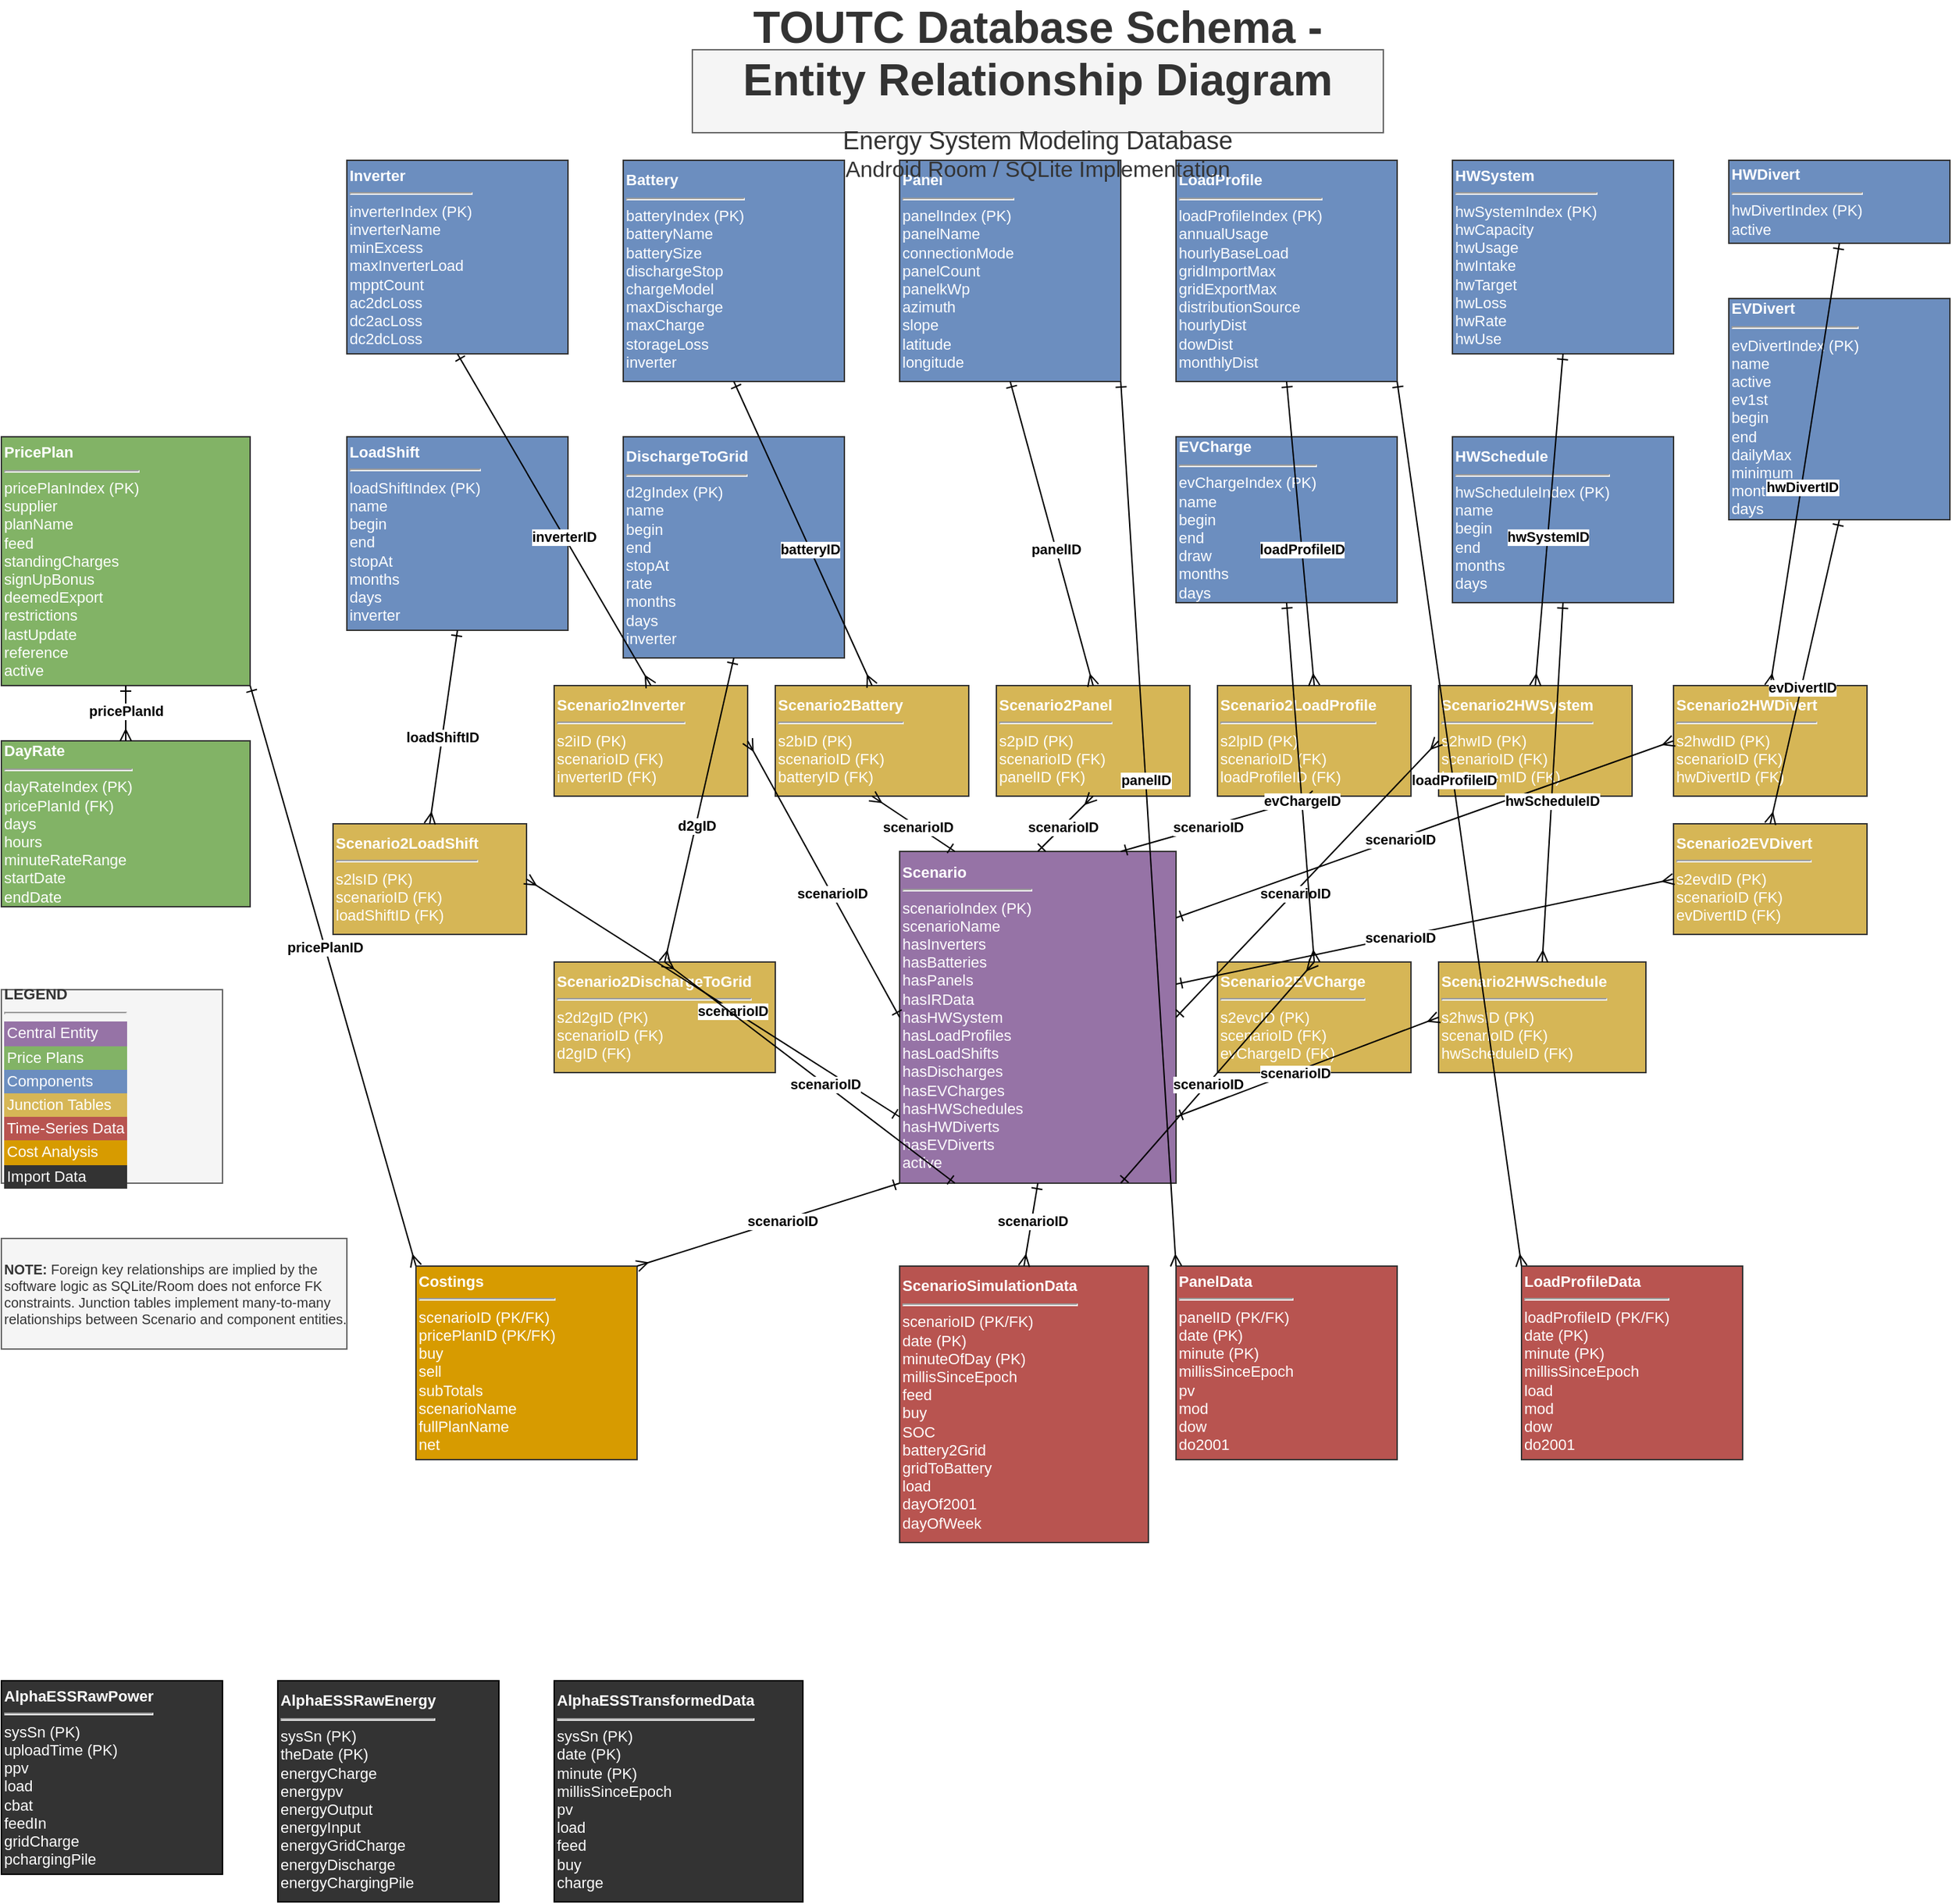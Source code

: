 <?xml version="1.0" encoding="UTF-8"?>
<mxfile version="24.7.7" type="device">
  <diagram name="ToutcDB Schema" id="database-schema">
    <mxGraphModel dx="2074" dy="1196" grid="1" gridSize="10" guides="1" tooltips="1" connect="1" arrows="1" fold="1" page="1" pageScale="1" pageWidth="1654" pageHeight="2336" math="0" shadow="0">
      <root>
        <mxCell id="0" />
        <mxCell id="1" parent="0" />
        
        <!-- Central Scenario Entity -->
        <mxCell id="scenario" value="&lt;b&gt;Scenario&lt;/b&gt;&lt;hr&gt;scenarioIndex (PK)&lt;br&gt;scenarioName&lt;br&gt;hasInverters&lt;br&gt;hasBatteries&lt;br&gt;hasPanels&lt;br&gt;hasIRData&lt;br&gt;hasHWSystem&lt;br&gt;hasLoadProfiles&lt;br&gt;hasLoadShifts&lt;br&gt;hasDischarges&lt;br&gt;hasEVCharges&lt;br&gt;hasHWSchedules&lt;br&gt;hasHWDiverts&lt;br&gt;hasEVDiverts&lt;br&gt;active" style="whiteSpace=wrap;html=1;align=left;fontSize=11;fillColor=#9673a6;strokeColor=#333333;fontColor=#ffffff;" vertex="1" parent="1">
          <mxGeometry x="750" y="600" width="200" height="240" as="geometry" />
        </mxCell>
        
        <!-- Price Plan Entities -->
        <mxCell id="priceplan" value="&lt;b&gt;PricePlan&lt;/b&gt;&lt;hr&gt;pricePlanIndex (PK)&lt;br&gt;supplier&lt;br&gt;planName&lt;br&gt;feed&lt;br&gt;standingCharges&lt;br&gt;signUpBonus&lt;br&gt;deemedExport&lt;br&gt;restrictions&lt;br&gt;lastUpdate&lt;br&gt;reference&lt;br&gt;active" style="whiteSpace=wrap;html=1;align=left;fontSize=11;fillColor=#82b366;strokeColor=#333333;fontColor=#ffffff;" vertex="1" parent="1">
          <mxGeometry x="100" y="300" width="180" height="180" as="geometry" />
        </mxCell>
        
        <mxCell id="dayrate" value="&lt;b&gt;DayRate&lt;/b&gt;&lt;hr&gt;dayRateIndex (PK)&lt;br&gt;pricePlanId (FK)&lt;br&gt;days&lt;br&gt;hours&lt;br&gt;minuteRateRange&lt;br&gt;startDate&lt;br&gt;endDate" style="whiteSpace=wrap;html=1;align=left;fontSize=11;fillColor=#82b366;strokeColor=#333333;fontColor=#ffffff;" vertex="1" parent="1">
          <mxGeometry x="100" y="520" width="180" height="120" as="geometry" />
        </mxCell>
        
        <!-- Component Entities -->
        <mxCell id="inverter" value="&lt;b&gt;Inverter&lt;/b&gt;&lt;hr&gt;inverterIndex (PK)&lt;br&gt;inverterName&lt;br&gt;minExcess&lt;br&gt;maxInverterLoad&lt;br&gt;mpptCount&lt;br&gt;ac2dcLoss&lt;br&gt;dc2acLoss&lt;br&gt;dc2dcLoss" style="whiteSpace=wrap;html=1;align=left;fontSize=11;fillColor=#6c8ebf;strokeColor=#333333;fontColor=#ffffff;" vertex="1" parent="1">
          <mxGeometry x="350" y="100" width="160" height="140" as="geometry" />
        </mxCell>
        
        <mxCell id="battery" value="&lt;b&gt;Battery&lt;/b&gt;&lt;hr&gt;batteryIndex (PK)&lt;br&gt;batteryName&lt;br&gt;batterySize&lt;br&gt;dischargeStop&lt;br&gt;chargeModel&lt;br&gt;maxDischarge&lt;br&gt;maxCharge&lt;br&gt;storageLoss&lt;br&gt;inverter" style="whiteSpace=wrap;html=1;align=left;fontSize=11;fillColor=#6c8ebf;strokeColor=#333333;fontColor=#ffffff;" vertex="1" parent="1">
          <mxGeometry x="550" y="100" width="160" height="160" as="geometry" />
        </mxCell>
        
        <mxCell id="panel" value="&lt;b&gt;Panel&lt;/b&gt;&lt;hr&gt;panelIndex (PK)&lt;br&gt;panelName&lt;br&gt;connectionMode&lt;br&gt;panelCount&lt;br&gt;panelkWp&lt;br&gt;azimuth&lt;br&gt;slope&lt;br&gt;latitude&lt;br&gt;longitude" style="whiteSpace=wrap;html=1;align=left;fontSize=11;fillColor=#6c8ebf;strokeColor=#333333;fontColor=#ffffff;" vertex="1" parent="1">
          <mxGeometry x="750" y="100" width="160" height="160" as="geometry" />
        </mxCell>
        
        <mxCell id="loadprofile" value="&lt;b&gt;LoadProfile&lt;/b&gt;&lt;hr&gt;loadProfileIndex (PK)&lt;br&gt;annualUsage&lt;br&gt;hourlyBaseLoad&lt;br&gt;gridImportMax&lt;br&gt;gridExportMax&lt;br&gt;distributionSource&lt;br&gt;hourlyDist&lt;br&gt;dowDist&lt;br&gt;monthlyDist" style="whiteSpace=wrap;html=1;align=left;fontSize=11;fillColor=#6c8ebf;strokeColor=#333333;fontColor=#ffffff;" vertex="1" parent="1">
          <mxGeometry x="950" y="100" width="160" height="160" as="geometry" />
        </mxCell>
        
        <mxCell id="hwsystem" value="&lt;b&gt;HWSystem&lt;/b&gt;&lt;hr&gt;hwSystemIndex (PK)&lt;br&gt;hwCapacity&lt;br&gt;hwUsage&lt;br&gt;hwIntake&lt;br&gt;hwTarget&lt;br&gt;hwLoss&lt;br&gt;hwRate&lt;br&gt;hwUse" style="whiteSpace=wrap;html=1;align=left;fontSize=11;fillColor=#6c8ebf;strokeColor=#333333;fontColor=#ffffff;" vertex="1" parent="1">
          <mxGeometry x="1150" y="100" width="160" height="140" as="geometry" />
        </mxCell>
        
        <mxCell id="loadshift" value="&lt;b&gt;LoadShift&lt;/b&gt;&lt;hr&gt;loadShiftIndex (PK)&lt;br&gt;name&lt;br&gt;begin&lt;br&gt;end&lt;br&gt;stopAt&lt;br&gt;months&lt;br&gt;days&lt;br&gt;inverter" style="whiteSpace=wrap;html=1;align=left;fontSize=11;fillColor=#6c8ebf;strokeColor=#333333;fontColor=#ffffff;" vertex="1" parent="1">
          <mxGeometry x="350" y="300" width="160" height="140" as="geometry" />
        </mxCell>
        
        <mxCell id="discharge2grid" value="&lt;b&gt;DischargeToGrid&lt;/b&gt;&lt;hr&gt;d2gIndex (PK)&lt;br&gt;name&lt;br&gt;begin&lt;br&gt;end&lt;br&gt;stopAt&lt;br&gt;rate&lt;br&gt;months&lt;br&gt;days&lt;br&gt;inverter" style="whiteSpace=wrap;html=1;align=left;fontSize=11;fillColor=#6c8ebf;strokeColor=#333333;fontColor=#ffffff;" vertex="1" parent="1">
          <mxGeometry x="550" y="300" width="160" height="160" as="geometry" />
        </mxCell>
        
        <mxCell id="evcharge" value="&lt;b&gt;EVCharge&lt;/b&gt;&lt;hr&gt;evChargeIndex (PK)&lt;br&gt;name&lt;br&gt;begin&lt;br&gt;end&lt;br&gt;draw&lt;br&gt;months&lt;br&gt;days" style="whiteSpace=wrap;html=1;align=left;fontSize=11;fillColor=#6c8ebf;strokeColor=#333333;fontColor=#ffffff;" vertex="1" parent="1">
          <mxGeometry x="950" y="300" width="160" height="120" as="geometry" />
        </mxCell>
        
        <mxCell id="hwschedule" value="&lt;b&gt;HWSchedule&lt;/b&gt;&lt;hr&gt;hwScheduleIndex (PK)&lt;br&gt;name&lt;br&gt;begin&lt;br&gt;end&lt;br&gt;months&lt;br&gt;days" style="whiteSpace=wrap;html=1;align=left;fontSize=11;fillColor=#6c8ebf;strokeColor=#333333;fontColor=#ffffff;" vertex="1" parent="1">
          <mxGeometry x="1150" y="300" width="160" height="120" as="geometry" />
        </mxCell>
        
        <mxCell id="hwdivert" value="&lt;b&gt;HWDivert&lt;/b&gt;&lt;hr&gt;hwDivertIndex (PK)&lt;br&gt;active" style="whiteSpace=wrap;html=1;align=left;fontSize=11;fillColor=#6c8ebf;strokeColor=#333333;fontColor=#ffffff;" vertex="1" parent="1">
          <mxGeometry x="1350" y="100" width="160" height="60" as="geometry" />
        </mxCell>
        
        <mxCell id="evdivert" value="&lt;b&gt;EVDivert&lt;/b&gt;&lt;hr&gt;evDivertIndex (PK)&lt;br&gt;name&lt;br&gt;active&lt;br&gt;ev1st&lt;br&gt;begin&lt;br&gt;end&lt;br&gt;dailyMax&lt;br&gt;minimum&lt;br&gt;months&lt;br&gt;days" style="whiteSpace=wrap;html=1;align=left;fontSize=11;fillColor=#6c8ebf;strokeColor=#333333;fontColor=#ffffff;" vertex="1" parent="1">
          <mxGeometry x="1350" y="200" width="160" height="160" as="geometry" />
        </mxCell>
        
        <!-- Junction Tables -->
        <mxCell id="s2inverter" value="&lt;b&gt;Scenario2Inverter&lt;/b&gt;&lt;hr&gt;s2iID (PK)&lt;br&gt;scenarioID (FK)&lt;br&gt;inverterID (FK)" style="whiteSpace=wrap;html=1;align=left;fontSize=11;fillColor=#d6b656;strokeColor=#333333;fontColor=#ffffff;" vertex="1" parent="1">
          <mxGeometry x="500" y="480" width="140" height="80" as="geometry" />
        </mxCell>
        
        <mxCell id="s2battery" value="&lt;b&gt;Scenario2Battery&lt;/b&gt;&lt;hr&gt;s2bID (PK)&lt;br&gt;scenarioID (FK)&lt;br&gt;batteryID (FK)" style="whiteSpace=wrap;html=1;align=left;fontSize=11;fillColor=#d6b656;strokeColor=#333333;fontColor=#ffffff;" vertex="1" parent="1">
          <mxGeometry x="660" y="480" width="140" height="80" as="geometry" />
        </mxCell>
        
        <mxCell id="s2panel" value="&lt;b&gt;Scenario2Panel&lt;/b&gt;&lt;hr&gt;s2pID (PK)&lt;br&gt;scenarioID (FK)&lt;br&gt;panelID (FK)" style="whiteSpace=wrap;html=1;align=left;fontSize=11;fillColor=#d6b656;strokeColor=#333333;fontColor=#ffffff;" vertex="1" parent="1">
          <mxGeometry x="820" y="480" width="140" height="80" as="geometry" />
        </mxCell>
        
        <mxCell id="s2loadprofile" value="&lt;b&gt;Scenario2LoadProfile&lt;/b&gt;&lt;hr&gt;s2lpID (PK)&lt;br&gt;scenarioID (FK)&lt;br&gt;loadProfileID (FK)" style="whiteSpace=wrap;html=1;align=left;fontSize=11;fillColor=#d6b656;strokeColor=#333333;fontColor=#ffffff;" vertex="1" parent="1">
          <mxGeometry x="980" y="480" width="140" height="80" as="geometry" />
        </mxCell>
        
        <mxCell id="s2hwsystem" value="&lt;b&gt;Scenario2HWSystem&lt;/b&gt;&lt;hr&gt;s2hwID (PK)&lt;br&gt;scenarioID (FK)&lt;br&gt;hwSystemID (FK)" style="whiteSpace=wrap;html=1;align=left;fontSize=11;fillColor=#d6b656;strokeColor=#333333;fontColor=#ffffff;" vertex="1" parent="1">
          <mxGeometry x="1140" y="480" width="140" height="80" as="geometry" />
        </mxCell>
        
        <mxCell id="s2loadshift" value="&lt;b&gt;Scenario2LoadShift&lt;/b&gt;&lt;hr&gt;s2lsID (PK)&lt;br&gt;scenarioID (FK)&lt;br&gt;loadShiftID (FK)" style="whiteSpace=wrap;html=1;align=left;fontSize=11;fillColor=#d6b656;strokeColor=#333333;fontColor=#ffffff;" vertex="1" parent="1">
          <mxGeometry x="340" y="580" width="140" height="80" as="geometry" />
        </mxCell>
        
        <mxCell id="s2discharge" value="&lt;b&gt;Scenario2DischargeToGrid&lt;/b&gt;&lt;hr&gt;s2d2gID (PK)&lt;br&gt;scenarioID (FK)&lt;br&gt;d2gID (FK)" style="whiteSpace=wrap;html=1;align=left;fontSize=11;fillColor=#d6b656;strokeColor=#333333;fontColor=#ffffff;" vertex="1" parent="1">
          <mxGeometry x="500" y="680" width="160" height="80" as="geometry" />
        </mxCell>
        
        <mxCell id="s2evcharge" value="&lt;b&gt;Scenario2EVCharge&lt;/b&gt;&lt;hr&gt;s2evcID (PK)&lt;br&gt;scenarioID (FK)&lt;br&gt;evChargeID (FK)" style="whiteSpace=wrap;html=1;align=left;fontSize=11;fillColor=#d6b656;strokeColor=#333333;fontColor=#ffffff;" vertex="1" parent="1">
          <mxGeometry x="980" y="680" width="140" height="80" as="geometry" />
        </mxCell>
        
        <mxCell id="s2hwschedule" value="&lt;b&gt;Scenario2HWSchedule&lt;/b&gt;&lt;hr&gt;s2hwsID (PK)&lt;br&gt;scenarioID (FK)&lt;br&gt;hwScheduleID (FK)" style="whiteSpace=wrap;html=1;align=left;fontSize=11;fillColor=#d6b656;strokeColor=#333333;fontColor=#ffffff;" vertex="1" parent="1">
          <mxGeometry x="1140" y="680" width="150" height="80" as="geometry" />
        </mxCell>
        
        <mxCell id="s2hwdivert" value="&lt;b&gt;Scenario2HWDivert&lt;/b&gt;&lt;hr&gt;s2hwdID (PK)&lt;br&gt;scenarioID (FK)&lt;br&gt;hwDivertID (FK)" style="whiteSpace=wrap;html=1;align=left;fontSize=11;fillColor=#d6b656;strokeColor=#333333;fontColor=#ffffff;" vertex="1" parent="1">
          <mxGeometry x="1310" y="480" width="140" height="80" as="geometry" />
        </mxCell>
        
        <mxCell id="s2evdivert" value="&lt;b&gt;Scenario2EVDivert&lt;/b&gt;&lt;hr&gt;s2evdID (PK)&lt;br&gt;scenarioID (FK)&lt;br&gt;evDivertID (FK)" style="whiteSpace=wrap;html=1;align=left;fontSize=11;fillColor=#d6b656;strokeColor=#333333;fontColor=#ffffff;" vertex="1" parent="1">
          <mxGeometry x="1310" y="580" width="140" height="80" as="geometry" />
        </mxCell>
        
        <!-- Data Tables -->
        <mxCell id="loadprofiledata" value="&lt;b&gt;LoadProfileData&lt;/b&gt;&lt;hr&gt;loadProfileID (PK/FK)&lt;br&gt;date (PK)&lt;br&gt;minute (PK)&lt;br&gt;millisSinceEpoch&lt;br&gt;load&lt;br&gt;mod&lt;br&gt;dow&lt;br&gt;do2001" style="whiteSpace=wrap;html=1;align=left;fontSize=11;fillColor=#b85450;strokeColor=#333333;fontColor=#ffffff;" vertex="1" parent="1">
          <mxGeometry x="1200" y="900" width="160" height="140" as="geometry" />
        </mxCell>
        
        <mxCell id="scenariosimdata" value="&lt;b&gt;ScenarioSimulationData&lt;/b&gt;&lt;hr&gt;scenarioID (PK/FK)&lt;br&gt;date (PK)&lt;br&gt;minuteOfDay (PK)&lt;br&gt;millisSinceEpoch&lt;br&gt;feed&lt;br&gt;buy&lt;br&gt;SOC&lt;br&gt;battery2Grid&lt;br&gt;gridToBattery&lt;br&gt;load&lt;br&gt;dayOf2001&lt;br&gt;dayOfWeek" style="whiteSpace=wrap;html=1;align=left;fontSize=11;fillColor=#b85450;strokeColor=#333333;fontColor=#ffffff;" vertex="1" parent="1">
          <mxGeometry x="750" y="900" width="180" height="200" as="geometry" />
        </mxCell>
        
        <mxCell id="paneldata" value="&lt;b&gt;PanelData&lt;/b&gt;&lt;hr&gt;panelID (PK/FK)&lt;br&gt;date (PK)&lt;br&gt;minute (PK)&lt;br&gt;millisSinceEpoch&lt;br&gt;pv&lt;br&gt;mod&lt;br&gt;dow&lt;br&gt;do2001" style="whiteSpace=wrap;html=1;align=left;fontSize=11;fillColor=#b85450;strokeColor=#333333;fontColor=#ffffff;" vertex="1" parent="1">
          <mxGeometry x="950" y="900" width="160" height="140" as="geometry" />
        </mxCell>
        
        <!-- Cost Analysis -->
        <mxCell id="costings" value="&lt;b&gt;Costings&lt;/b&gt;&lt;hr&gt;scenarioID (PK/FK)&lt;br&gt;pricePlanID (PK/FK)&lt;br&gt;buy&lt;br&gt;sell&lt;br&gt;subTotals&lt;br&gt;scenarioName&lt;br&gt;fullPlanName&lt;br&gt;net" style="whiteSpace=wrap;html=1;align=left;fontSize=11;fillColor=#d79b00;strokeColor=#333333;fontColor=#ffffff;" vertex="1" parent="1">
          <mxGeometry x="400" y="900" width="160" height="140" as="geometry" />
        </mxCell>
        
        <!-- AlphaESS Import Data -->
        <mxCell id="alphaessrawpower" value="&lt;b&gt;AlphaESSRawPower&lt;/b&gt;&lt;hr&gt;sysSn (PK)&lt;br&gt;uploadTime (PK)&lt;br&gt;ppv&lt;br&gt;load&lt;br&gt;cbat&lt;br&gt;feedIn&lt;br&gt;gridCharge&lt;br&gt;pchargingPile" style="whiteSpace=wrap;html=1;align=left;fontSize=11;fillColor=#333333;strokeColor=#000000;fontColor=#ffffff;" vertex="1" parent="1">
          <mxGeometry x="100" y="1200" width="160" height="140" as="geometry" />
        </mxCell>
        
        <mxCell id="alphaessrawenergy" value="&lt;b&gt;AlphaESSRawEnergy&lt;/b&gt;&lt;hr&gt;sysSn (PK)&lt;br&gt;theDate (PK)&lt;br&gt;energyCharge&lt;br&gt;energypv&lt;br&gt;energyOutput&lt;br&gt;energyInput&lt;br&gt;energyGridCharge&lt;br&gt;energyDischarge&lt;br&gt;energyChargingPile" style="whiteSpace=wrap;html=1;align=left;fontSize=11;fillColor=#333333;strokeColor=#000000;fontColor=#ffffff;" vertex="1" parent="1">
          <mxGeometry x="300" y="1200" width="160" height="160" as="geometry" />
        </mxCell>
        
        <mxCell id="alphaessransformed" value="&lt;b&gt;AlphaESSTransformedData&lt;/b&gt;&lt;hr&gt;sysSn (PK)&lt;br&gt;date (PK)&lt;br&gt;minute (PK)&lt;br&gt;millisSinceEpoch&lt;br&gt;pv&lt;br&gt;load&lt;br&gt;feed&lt;br&gt;buy&lt;br&gt;charge" style="whiteSpace=wrap;html=1;align=left;fontSize=11;fillColor=#333333;strokeColor=#000000;fontColor=#ffffff;" vertex="1" parent="1">
          <mxGeometry x="500" y="1200" width="180" height="160" as="geometry" />
        </mxCell>
        
        <!-- Relationships -->
        <!-- PricePlan to DayRate (1:many) -->
        <mxCell id="rel1" style="endArrow=ERmany;html=1;rounded=1;exitX=0.5;exitY=1;exitDx=0;exitDy=0;entryX=0.5;entryY=0;entryDx=0;entryDy=0;startArrow=ERone;startFill=0;endFill=0;" edge="1" parent="1" source="priceplan" target="dayrate">
          <mxGeometry width="50" height="50" relative="1" as="geometry">
            <mxPoint x="500" y="700" as="sourcePoint" />
            <mxPoint x="550" y="650" as="targetPoint" />
          </mxGeometry>
        </mxCell>
        <mxCell id="rel1_label" value="pricePlanId" style="edgeLabel;html=1;align=center;verticalAlign=middle;resizable=0;points=[];fontSize=10;fontStyle=1;" vertex="1" connectable="0" parent="rel1">
          <mxGeometry x="-0.1" y="0" relative="1" as="geometry">
            <mxPoint as="offset" />
          </mxGeometry>
        </mxCell>
        
        <!-- Scenario to Junction Tables -->
        <mxCell id="rel2" style="endArrow=ERmany;html=1;rounded=1;exitX=0;exitY=0.5;exitDx=0;exitDy=0;entryX=1;entryY=0.5;entryDx=0;entryDy=0;startArrow=ERone;startFill=0;endFill=0;" edge="1" parent="1" source="scenario" target="s2inverter">
          <mxGeometry width="50" height="50" relative="1" as="geometry">
            <mxPoint x="500" y="700" as="sourcePoint" />
            <mxPoint x="550" y="650" as="targetPoint" />
          </mxGeometry>
        </mxCell>
        <mxCell id="rel2_label" value="scenarioID" style="edgeLabel;html=1;align=center;verticalAlign=middle;resizable=0;points=[];fontSize=10;fontStyle=1;" vertex="1" connectable="0" parent="rel2">
          <mxGeometry x="-0.1" y="0" relative="1" as="geometry">
            <mxPoint as="offset" />
          </mxGeometry>
        </mxCell>
        
        <mxCell id="rel3" style="endArrow=ERmany;html=1;rounded=1;exitX=0.2;exitY=0;exitDx=0;exitDy=0;entryX=0.5;entryY=1;entryDx=0;entryDy=0;startArrow=ERone;startFill=0;endFill=0;" edge="1" parent="1" source="scenario" target="s2battery">
          <mxGeometry width="50" height="50" relative="1" as="geometry">
            <mxPoint x="500" y="700" as="sourcePoint" />
            <mxPoint x="550" y="650" as="targetPoint" />
          </mxGeometry>
        </mxCell>
        <mxCell id="rel3_label" value="scenarioID" style="edgeLabel;html=1;align=center;verticalAlign=middle;resizable=0;points=[];fontSize=10;fontStyle=1;" vertex="1" connectable="0" parent="rel3">
          <mxGeometry x="-0.1" y="0" relative="1" as="geometry">
            <mxPoint as="offset" />
          </mxGeometry>
        </mxCell>
        
        <mxCell id="rel4" style="endArrow=ERmany;html=1;rounded=1;exitX=0.5;exitY=0;exitDx=0;exitDy=0;entryX=0.5;entryY=1;entryDx=0;entryDy=0;startArrow=ERone;startFill=0;endFill=0;" edge="1" parent="1" source="scenario" target="s2panel">
          <mxGeometry width="50" height="50" relative="1" as="geometry">
            <mxPoint x="500" y="700" as="sourcePoint" />
            <mxPoint x="550" y="650" as="targetPoint" />
          </mxGeometry>
        </mxCell>
        <mxCell id="rel4_label" value="scenarioID" style="edgeLabel;html=1;align=center;verticalAlign=middle;resizable=0;points=[];fontSize=10;fontStyle=1;" vertex="1" connectable="0" parent="rel4">
          <mxGeometry x="-0.1" y="0" relative="1" as="geometry">
            <mxPoint as="offset" />
          </mxGeometry>
        </mxCell>
        
        <mxCell id="rel5" style="endArrow=ERmany;html=1;rounded=1;exitX=0.8;exitY=0;exitDx=0;exitDy=0;entryX=0.5;entryY=1;entryDx=0;entryDy=0;startArrow=ERone;startFill=0;endFill=0;" edge="1" parent="1" source="scenario" target="s2loadprofile">
          <mxGeometry width="50" height="50" relative="1" as="geometry">
            <mxPoint x="500" y="700" as="sourcePoint" />
            <mxPoint x="550" y="650" as="targetPoint" />
          </mxGeometry>
        </mxCell>
        <mxCell id="rel5_label" value="scenarioID" style="edgeLabel;html=1;align=center;verticalAlign=middle;resizable=0;points=[];fontSize=10;fontStyle=1;" vertex="1" connectable="0" parent="rel5">
          <mxGeometry x="-0.1" y="0" relative="1" as="geometry">
            <mxPoint as="offset" />
          </mxGeometry>
        </mxCell>
        
        <mxCell id="rel6" style="endArrow=ERmany;html=1;rounded=1;exitX=1;exitY=0.5;exitDx=0;exitDy=0;entryX=0;entryY=0.5;entryDx=0;entryDy=0;startArrow=ERone;startFill=0;endFill=0;" edge="1" parent="1" source="scenario" target="s2hwsystem">
          <mxGeometry width="50" height="50" relative="1" as="geometry">
            <mxPoint x="500" y="700" as="sourcePoint" />
            <mxPoint x="550" y="650" as="targetPoint" />
          </mxGeometry>
        </mxCell>
        <mxCell id="rel6_label" value="scenarioID" style="edgeLabel;html=1;align=center;verticalAlign=middle;resizable=0;points=[];fontSize=10;fontStyle=1;" vertex="1" connectable="0" parent="rel6">
          <mxGeometry x="-0.1" y="0" relative="1" as="geometry">
            <mxPoint as="offset" />
          </mxGeometry>
        </mxCell>
        
        <mxCell id="rel7" style="endArrow=ERmany;html=1;rounded=1;exitX=0;exitY=0.8;exitDx=0;exitDy=0;entryX=1;entryY=0.5;entryDx=0;entryDy=0;startArrow=ERone;startFill=0;endFill=0;" edge="1" parent="1" source="scenario" target="s2loadshift">
          <mxGeometry width="50" height="50" relative="1" as="geometry">
            <mxPoint x="500" y="700" as="sourcePoint" />
            <mxPoint x="550" y="650" as="targetPoint" />
          </mxGeometry>
        </mxCell>
        <mxCell id="rel7_label" value="scenarioID" style="edgeLabel;html=1;align=center;verticalAlign=middle;resizable=0;points=[];fontSize=10;fontStyle=1;" vertex="1" connectable="0" parent="rel7">
          <mxGeometry x="-0.1" y="0" relative="1" as="geometry">
            <mxPoint as="offset" />
          </mxGeometry>
        </mxCell>
        
        <mxCell id="rel8" style="endArrow=ERmany;html=1;rounded=1;exitX=0.2;exitY=1;exitDx=0;exitDy=0;entryX=0.5;entryY=0;entryDx=0;entryDy=0;startArrow=ERone;startFill=0;endFill=0;" edge="1" parent="1" source="scenario" target="s2discharge">
          <mxGeometry width="50" height="50" relative="1" as="geometry">
            <mxPoint x="500" y="700" as="sourcePoint" />
            <mxPoint x="550" y="650" as="targetPoint" />
          </mxGeometry>
        </mxCell>
        <mxCell id="rel8_label" value="scenarioID" style="edgeLabel;html=1;align=center;verticalAlign=middle;resizable=0;points=[];fontSize=10;fontStyle=1;" vertex="1" connectable="0" parent="rel8">
          <mxGeometry x="-0.1" y="0" relative="1" as="geometry">
            <mxPoint as="offset" />
          </mxGeometry>
        </mxCell>
        
        <mxCell id="rel9" style="endArrow=ERmany;html=1;rounded=1;exitX=0.8;exitY=1;exitDx=0;exitDy=0;entryX=0.5;entryY=0;entryDx=0;entryDy=0;startArrow=ERone;startFill=0;endFill=0;" edge="1" parent="1" source="scenario" target="s2evcharge">
          <mxGeometry width="50" height="50" relative="1" as="geometry">
            <mxPoint x="500" y="700" as="sourcePoint" />
            <mxPoint x="550" y="650" as="targetPoint" />
          </mxGeometry>
        </mxCell>
        <mxCell id="rel9_label" value="scenarioID" style="edgeLabel;html=1;align=center;verticalAlign=middle;resizable=0;points=[];fontSize=10;fontStyle=1;" vertex="1" connectable="0" parent="rel9">
          <mxGeometry x="-0.1" y="0" relative="1" as="geometry">
            <mxPoint as="offset" />
          </mxGeometry>
        </mxCell>
        
        <mxCell id="rel10" style="endArrow=ERmany;html=1;rounded=1;exitX=1;exitY=0.8;exitDx=0;exitDy=0;entryX=0;entryY=0.5;entryDx=0;entryDy=0;startArrow=ERone;startFill=0;endFill=0;" edge="1" parent="1" source="scenario" target="s2hwschedule">
          <mxGeometry width="50" height="50" relative="1" as="geometry">
            <mxPoint x="500" y="700" as="sourcePoint" />
            <mxPoint x="550" y="650" as="targetPoint" />
          </mxGeometry>
        </mxCell>
        <mxCell id="rel10_label" value="scenarioID" style="edgeLabel;html=1;align=center;verticalAlign=middle;resizable=0;points=[];fontSize=10;fontStyle=1;" vertex="1" connectable="0" parent="rel10">
          <mxGeometry x="-0.1" y="0" relative="1" as="geometry">
            <mxPoint as="offset" />
          </mxGeometry>
        </mxCell>
        
        <mxCell id="rel11" style="endArrow=ERmany;html=1;rounded=1;exitX=1;exitY=0.2;exitDx=0;exitDy=0;entryX=0;entryY=0.5;entryDx=0;entryDy=0;startArrow=ERone;startFill=0;endFill=0;" edge="1" parent="1" source="scenario" target="s2hwdivert">
          <mxGeometry width="50" height="50" relative="1" as="geometry">
            <mxPoint x="500" y="700" as="sourcePoint" />
            <mxPoint x="550" y="650" as="targetPoint" />
          </mxGeometry>
        </mxCell>
        <mxCell id="rel11_label" value="scenarioID" style="edgeLabel;html=1;align=center;verticalAlign=middle;resizable=0;points=[];fontSize=10;fontStyle=1;" vertex="1" connectable="0" parent="rel11">
          <mxGeometry x="-0.1" y="0" relative="1" as="geometry">
            <mxPoint as="offset" />
          </mxGeometry>
        </mxCell>
        
        <mxCell id="rel12" style="endArrow=ERmany;html=1;rounded=1;exitX=1;exitY=0.4;exitDx=0;exitDy=0;entryX=0;entryY=0.5;entryDx=0;entryDy=0;startArrow=ERone;startFill=0;endFill=0;" edge="1" parent="1" source="scenario" target="s2evdivert">
          <mxGeometry width="50" height="50" relative="1" as="geometry">
            <mxPoint x="500" y="700" as="sourcePoint" />
            <mxPoint x="550" y="650" as="targetPoint" />
          </mxGeometry>
        </mxCell>
        <mxCell id="rel12_label" value="scenarioID" style="edgeLabel;html=1;align=center;verticalAlign=middle;resizable=0;points=[];fontSize=10;fontStyle=1;" vertex="1" connectable="0" parent="rel12">
          <mxGeometry x="-0.1" y="0" relative="1" as="geometry">
            <mxPoint as="offset" />
          </mxGeometry>
        </mxCell>
        
        <!-- Junction Tables to Components -->
        <mxCell id="rel13" style="endArrow=ERone;html=1;rounded=1;exitX=0.5;exitY=0;exitDx=0;exitDy=0;entryX=0.5;entryY=1;entryDx=0;entryDy=0;startArrow=ERmany;startFill=0;endFill=0;" edge="1" parent="1" source="s2inverter" target="inverter">
          <mxGeometry width="50" height="50" relative="1" as="geometry">
            <mxPoint x="500" y="700" as="sourcePoint" />
            <mxPoint x="550" y="650" as="targetPoint" />
          </mxGeometry>
        </mxCell>
        <mxCell id="rel13_label" value="inverterID" style="edgeLabel;html=1;align=center;verticalAlign=middle;resizable=0;points=[];fontSize=10;fontStyle=1;" vertex="1" connectable="0" parent="rel13">
          <mxGeometry x="-0.1" y="0" relative="1" as="geometry">
            <mxPoint as="offset" />
          </mxGeometry>
        </mxCell>
        
        <mxCell id="rel14" style="endArrow=ERone;html=1;rounded=1;exitX=0.5;exitY=0;exitDx=0;exitDy=0;entryX=0.5;entryY=1;entryDx=0;entryDy=0;startArrow=ERmany;startFill=0;endFill=0;" edge="1" parent="1" source="s2battery" target="battery">
          <mxGeometry width="50" height="50" relative="1" as="geometry">
            <mxPoint x="500" y="700" as="sourcePoint" />
            <mxPoint x="550" y="650" as="targetPoint" />
          </mxGeometry>
        </mxCell>
        <mxCell id="rel14_label" value="batteryID" style="edgeLabel;html=1;align=center;verticalAlign=middle;resizable=0;points=[];fontSize=10;fontStyle=1;" vertex="1" connectable="0" parent="rel14">
          <mxGeometry x="-0.1" y="0" relative="1" as="geometry">
            <mxPoint as="offset" />
          </mxGeometry>
        </mxCell>
        
        <mxCell id="rel15" style="endArrow=ERone;html=1;rounded=1;exitX=0.5;exitY=0;exitDx=0;exitDy=0;entryX=0.5;entryY=1;entryDx=0;entryDy=0;startArrow=ERmany;startFill=0;endFill=0;" edge="1" parent="1" source="s2panel" target="panel">
          <mxGeometry width="50" height="50" relative="1" as="geometry">
            <mxPoint x="500" y="700" as="sourcePoint" />
            <mxPoint x="550" y="650" as="targetPoint" />
          </mxGeometry>
        </mxCell>
        <mxCell id="rel15_label" value="panelID" style="edgeLabel;html=1;align=center;verticalAlign=middle;resizable=0;points=[];fontSize=10;fontStyle=1;" vertex="1" connectable="0" parent="rel15">
          <mxGeometry x="-0.1" y="0" relative="1" as="geometry">
            <mxPoint as="offset" />
          </mxGeometry>
        </mxCell>
        
        <mxCell id="rel16" style="endArrow=ERone;html=1;rounded=1;exitX=0.5;exitY=0;exitDx=0;exitDy=0;entryX=0.5;entryY=1;entryDx=0;entryDy=0;startArrow=ERmany;startFill=0;endFill=0;" edge="1" parent="1" source="s2loadprofile" target="loadprofile">
          <mxGeometry width="50" height="50" relative="1" as="geometry">
            <mxPoint x="500" y="700" as="sourcePoint" />
            <mxPoint x="550" y="650" as="targetPoint" />
          </mxGeometry>
        </mxCell>
        <mxCell id="rel16_label" value="loadProfileID" style="edgeLabel;html=1;align=center;verticalAlign=middle;resizable=0;points=[];fontSize=10;fontStyle=1;" vertex="1" connectable="0" parent="rel16">
          <mxGeometry x="-0.1" y="0" relative="1" as="geometry">
            <mxPoint as="offset" />
          </mxGeometry>
        </mxCell>
        
        <mxCell id="rel17" style="endArrow=ERone;html=1;rounded=1;exitX=0.5;exitY=0;exitDx=0;exitDy=0;entryX=0.5;entryY=1;entryDx=0;entryDy=0;startArrow=ERmany;startFill=0;endFill=0;" edge="1" parent="1" source="s2hwsystem" target="hwsystem">
          <mxGeometry width="50" height="50" relative="1" as="geometry">
            <mxPoint x="500" y="700" as="sourcePoint" />
            <mxPoint x="550" y="650" as="targetPoint" />
          </mxGeometry>
        </mxCell>
        <mxCell id="rel17_label" value="hwSystemID" style="edgeLabel;html=1;align=center;verticalAlign=middle;resizable=0;points=[];fontSize=10;fontStyle=1;" vertex="1" connectable="0" parent="rel17">
          <mxGeometry x="-0.1" y="0" relative="1" as="geometry">
            <mxPoint as="offset" />
          </mxGeometry>
        </mxCell>
        
        <mxCell id="rel18" style="endArrow=ERone;html=1;rounded=1;exitX=0.5;exitY=0;exitDx=0;exitDy=0;entryX=0.5;entryY=1;entryDx=0;entryDy=0;startArrow=ERmany;startFill=0;endFill=0;" edge="1" parent="1" source="s2loadshift" target="loadshift">
          <mxGeometry width="50" height="50" relative="1" as="geometry">
            <mxPoint x="500" y="700" as="sourcePoint" />
            <mxPoint x="550" y="650" as="targetPoint" />
          </mxGeometry>
        </mxCell>
        <mxCell id="rel18_label" value="loadShiftID" style="edgeLabel;html=1;align=center;verticalAlign=middle;resizable=0;points=[];fontSize=10;fontStyle=1;" vertex="1" connectable="0" parent="rel18">
          <mxGeometry x="-0.1" y="0" relative="1" as="geometry">
            <mxPoint as="offset" />
          </mxGeometry>
        </mxCell>
        
        <mxCell id="rel19" style="endArrow=ERone;html=1;rounded=1;exitX=0.5;exitY=0;exitDx=0;exitDy=0;entryX=0.5;entryY=1;entryDx=0;entryDy=0;startArrow=ERmany;startFill=0;endFill=0;" edge="1" parent="1" source="s2discharge" target="discharge2grid">
          <mxGeometry width="50" height="50" relative="1" as="geometry">
            <mxPoint x="500" y="700" as="sourcePoint" />
            <mxPoint x="550" y="650" as="targetPoint" />
          </mxGeometry>
        </mxCell>
        <mxCell id="rel19_label" value="d2gID" style="edgeLabel;html=1;align=center;verticalAlign=middle;resizable=0;points=[];fontSize=10;fontStyle=1;" vertex="1" connectable="0" parent="rel19">
          <mxGeometry x="-0.1" y="0" relative="1" as="geometry">
            <mxPoint as="offset" />
          </mxGeometry>
        </mxCell>
        
        <mxCell id="rel20" style="endArrow=ERone;html=1;rounded=1;exitX=0.5;exitY=0;exitDx=0;exitDy=0;entryX=0.5;entryY=1;entryDx=0;entryDy=0;startArrow=ERmany;startFill=0;endFill=0;" edge="1" parent="1" source="s2evcharge" target="evcharge">
          <mxGeometry width="50" height="50" relative="1" as="geometry">
            <mxPoint x="500" y="700" as="sourcePoint" />
            <mxPoint x="550" y="650" as="targetPoint" />
          </mxGeometry>
        </mxCell>
        <mxCell id="rel20_label" value="evChargeID" style="edgeLabel;html=1;align=center;verticalAlign=middle;resizable=0;points=[];fontSize=10;fontStyle=1;" vertex="1" connectable="0" parent="rel20">
          <mxGeometry x="-0.1" y="0" relative="1" as="geometry">
            <mxPoint as="offset" />
          </mxGeometry>
        </mxCell>
        
        <mxCell id="rel21" style="endArrow=ERone;html=1;rounded=1;exitX=0.5;exitY=0;exitDx=0;exitDy=0;entryX=0.5;entryY=1;entryDx=0;entryDy=0;startArrow=ERmany;startFill=0;endFill=0;" edge="1" parent="1" source="s2hwschedule" target="hwschedule">
          <mxGeometry width="50" height="50" relative="1" as="geometry">
            <mxPoint x="500" y="700" as="sourcePoint" />
            <mxPoint x="550" y="650" as="targetPoint" />
          </mxGeometry>
        </mxCell>
        <mxCell id="rel21_label" value="hwScheduleID" style="edgeLabel;html=1;align=center;verticalAlign=middle;resizable=0;points=[];fontSize=10;fontStyle=1;" vertex="1" connectable="0" parent="rel21">
          <mxGeometry x="-0.1" y="0" relative="1" as="geometry">
            <mxPoint as="offset" />
          </mxGeometry>
        </mxCell>
        
        <mxCell id="rel22" style="endArrow=ERone;html=1;rounded=1;exitX=0.5;exitY=0;exitDx=0;exitDy=0;entryX=0.5;entryY=1;entryDx=0;entryDy=0;startArrow=ERmany;startFill=0;endFill=0;" edge="1" parent="1" source="s2hwdivert" target="hwdivert">
          <mxGeometry width="50" height="50" relative="1" as="geometry">
            <mxPoint x="500" y="700" as="sourcePoint" />
            <mxPoint x="550" y="650" as="targetPoint" />
          </mxGeometry>
        </mxCell>
        <mxCell id="rel22_label" value="hwDivertID" style="edgeLabel;html=1;align=center;verticalAlign=middle;resizable=0;points=[];fontSize=10;fontStyle=1;" vertex="1" connectable="0" parent="rel22">
          <mxGeometry x="-0.1" y="0" relative="1" as="geometry">
            <mxPoint as="offset" />
          </mxGeometry>
        </mxCell>
        
        <mxCell id="rel23" style="endArrow=ERone;html=1;rounded=1;exitX=0.5;exitY=0;exitDx=0;exitDy=0;entryX=0.5;entryY=1;entryDx=0;entryDy=0;startArrow=ERmany;startFill=0;endFill=0;" edge="1" parent="1" source="s2evdivert" target="evdivert">
          <mxGeometry width="50" height="50" relative="1" as="geometry">
            <mxPoint x="500" y="700" as="sourcePoint" />
            <mxPoint x="550" y="650" as="targetPoint" />
          </mxGeometry>
        </mxCell>
        <mxCell id="rel23_label" value="evDivertID" style="edgeLabel;html=1;align=center;verticalAlign=middle;resizable=0;points=[];fontSize=10;fontStyle=1;" vertex="1" connectable="0" parent="rel23">
          <mxGeometry x="-0.1" y="0" relative="1" as="geometry">
            <mxPoint as="offset" />
          </mxGeometry>
        </mxCell>
        
        <!-- Data table relationships -->
        <mxCell id="rel24" style="endArrow=ERmany;html=1;rounded=1;exitX=0.5;exitY=1;exitDx=0;exitDy=0;entryX=0.5;entryY=0;entryDx=0;entryDy=0;startArrow=ERone;startFill=0;endFill=0;" edge="1" parent="1" source="scenario" target="scenariosimdata">
          <mxGeometry width="50" height="50" relative="1" as="geometry">
            <mxPoint x="500" y="700" as="sourcePoint" />
            <mxPoint x="550" y="650" as="targetPoint" />
          </mxGeometry>
        </mxCell>
        <mxCell id="rel24_label" value="scenarioID" style="edgeLabel;html=1;align=center;verticalAlign=middle;resizable=0;points=[];fontSize=10;fontStyle=1;" vertex="1" connectable="0" parent="rel24">
          <mxGeometry x="-0.1" y="0" relative="1" as="geometry">
            <mxPoint as="offset" />
          </mxGeometry>
        </mxCell>
        
        <mxCell id="rel25" style="endArrow=ERmany;html=1;rounded=1;exitX=1;exitY=1;exitDx=0;exitDy=0;entryX=0;entryY=0;entryDx=0;entryDy=0;startArrow=ERone;startFill=0;endFill=0;" edge="1" parent="1" source="loadprofile" target="loadprofiledata">
          <mxGeometry width="50" height="50" relative="1" as="geometry">
            <mxPoint x="500" y="700" as="sourcePoint" />
            <mxPoint x="550" y="650" as="targetPoint" />
          </mxGeometry>
        </mxCell>
        <mxCell id="rel25_label" value="loadProfileID" style="edgeLabel;html=1;align=center;verticalAlign=middle;resizable=0;points=[];fontSize=10;fontStyle=1;" vertex="1" connectable="0" parent="rel25">
          <mxGeometry x="-0.1" y="0" relative="1" as="geometry">
            <mxPoint as="offset" />
          </mxGeometry>
        </mxCell>
        
        <mxCell id="rel26" style="endArrow=ERmany;html=1;rounded=1;exitX=1;exitY=1;exitDx=0;exitDy=0;entryX=0;entryY=0;entryDx=0;entryDy=0;startArrow=ERone;startFill=0;endFill=0;" edge="1" parent="1" source="panel" target="paneldata">
          <mxGeometry width="50" height="50" relative="1" as="geometry">
            <mxPoint x="500" y="700" as="sourcePoint" />
            <mxPoint x="550" y="650" as="targetPoint" />
          </mxGeometry>
        </mxCell>
        <mxCell id="rel26_label" value="panelID" style="edgeLabel;html=1;align=center;verticalAlign=middle;resizable=0;points=[];fontSize=10;fontStyle=1;" vertex="1" connectable="0" parent="rel26">
          <mxGeometry x="-0.1" y="0" relative="1" as="geometry">
            <mxPoint as="offset" />
          </mxGeometry>
        </mxCell>
        
        <!-- Cost analysis relationships -->
        <mxCell id="rel27" style="endArrow=ERmany;html=1;rounded=1;exitX=0;exitY=1;exitDx=0;exitDy=0;entryX=1;entryY=0;entryDx=0;entryDy=0;startArrow=ERone;startFill=0;endFill=0;" edge="1" parent="1" source="scenario" target="costings">
          <mxGeometry width="50" height="50" relative="1" as="geometry">
            <mxPoint x="500" y="700" as="sourcePoint" />
            <mxPoint x="550" y="650" as="targetPoint" />
          </mxGeometry>
        </mxCell>
        <mxCell id="rel27_label" value="scenarioID" style="edgeLabel;html=1;align=center;verticalAlign=middle;resizable=0;points=[];fontSize=10;fontStyle=1;" vertex="1" connectable="0" parent="rel27">
          <mxGeometry x="-0.1" y="0" relative="1" as="geometry">
            <mxPoint as="offset" />
          </mxGeometry>
        </mxCell>
        
        <mxCell id="rel28" style="endArrow=ERmany;html=1;rounded=1;exitX=1;exitY=1;exitDx=0;exitDy=0;entryX=0;entryY=0;entryDx=0;entryDy=0;startArrow=ERone;startFill=0;endFill=0;" edge="1" parent="1" source="priceplan" target="costings">
          <mxGeometry width="50" height="50" relative="1" as="geometry">
            <mxPoint x="500" y="700" as="sourcePoint" />
            <mxPoint x="550" y="650" as="targetPoint" />
          </mxGeometry>
        </mxCell>
        <mxCell id="rel28_label" value="pricePlanID" style="edgeLabel;html=1;align=center;verticalAlign=middle;resizable=0;points=[];fontSize=10;fontStyle=1;" vertex="1" connectable="0" parent="rel28">
          <mxGeometry x="-0.1" y="0" relative="1" as="geometry">
            <mxPoint as="offset" />
          </mxGeometry>
        </mxCell>
        
        <!-- Title -->
        <mxCell id="title" value="&lt;b&gt;&lt;font size=&quot;6&quot;&gt;TOUTC Database Schema - Entity Relationship Diagram&lt;/font&gt;&lt;/b&gt;&lt;br&gt;&lt;br&gt;&lt;font size=&quot;4&quot;&gt;Energy System Modeling Database&lt;/font&gt;&lt;br&gt;&lt;font size=&quot;3&quot;&gt;Android Room / SQLite Implementation&lt;/font&gt;" style="whiteSpace=wrap;html=1;align=center;fontSize=12;fillColor=#f5f5f5;strokeColor=#666666;fontColor=#333333;" vertex="1" parent="1">
          <mxGeometry x="600" y="20" width="500" height="60" as="geometry" />
        </mxCell>
        
        <!-- Legend -->
        <mxCell id="legend" value="&lt;b&gt;LEGEND&lt;/b&gt;&lt;hr&gt;&lt;div style=&quot;background-color:#9673a6;color:#ffffff;padding:2px;&quot;&gt;Central Entity&lt;/div&gt;&lt;div style=&quot;background-color:#82b366;color:#ffffff;padding:2px;&quot;&gt;Price Plans&lt;/div&gt;&lt;div style=&quot;background-color:#6c8ebf;color:#ffffff;padding:2px;&quot;&gt;Components&lt;/div&gt;&lt;div style=&quot;background-color:#d6b656;color:#ffffff;padding:2px;&quot;&gt;Junction Tables&lt;/div&gt;&lt;div style=&quot;background-color:#b85450;color:#ffffff;padding:2px;&quot;&gt;Time-Series Data&lt;/div&gt;&lt;div style=&quot;background-color:#d79b00;color:#ffffff;padding:2px;&quot;&gt;Cost Analysis&lt;/div&gt;&lt;div style=&quot;background-color:#333333;color:#ffffff;padding:2px;&quot;&gt;Import Data&lt;/div&gt;" style="whiteSpace=wrap;html=1;align=left;fontSize=11;fillColor=#f5f5f5;strokeColor=#666666;fontColor=#333333;" vertex="1" parent="1">
          <mxGeometry x="100" y="700" width="160" height="140" as="geometry" />
        </mxCell>
        
        <!-- Note -->
        <mxCell id="note" value="&lt;b&gt;NOTE:&lt;/b&gt; Foreign key relationships are implied by the software logic as SQLite/Room does not enforce FK constraints. Junction tables implement many-to-many relationships between Scenario and component entities." style="whiteSpace=wrap;html=1;align=left;fontSize=10;fillColor=#f5f5f5;strokeColor=#666666;fontColor=#333333;" vertex="1" parent="1">
          <mxGeometry x="100" y="880" width="250" height="80" as="geometry" />
        </mxCell>
      </root>
    </mxGraphModel>
  </diagram>
</mxfile>